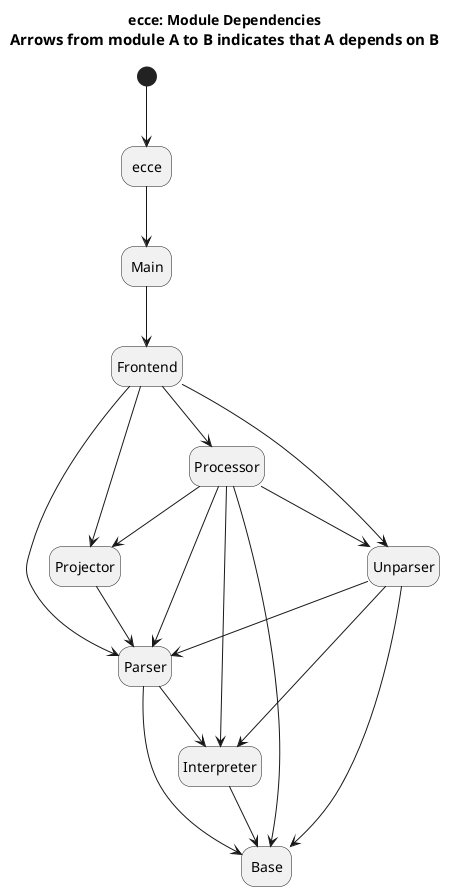 @startuml

hide empty description

title ecce: Module Dependencies\n<size:15>Arrows from module A to B indicates that A depends on B</size>

[*] --> ecce
ecce --> Main
Main --> Frontend
Frontend --> Parser
Frontend --> Processor
Frontend --> Projector
Frontend --> Unparser
Interpreter --> Base
Parser --> Base
Parser --> Interpreter
Processor --> Base
Processor --> Interpreter
Processor --> Parser
Processor --> Projector
Processor --> Unparser
Projector --> Parser
Unparser --> Base
Unparser --> Interpreter
Unparser --> Parser

@enduml
